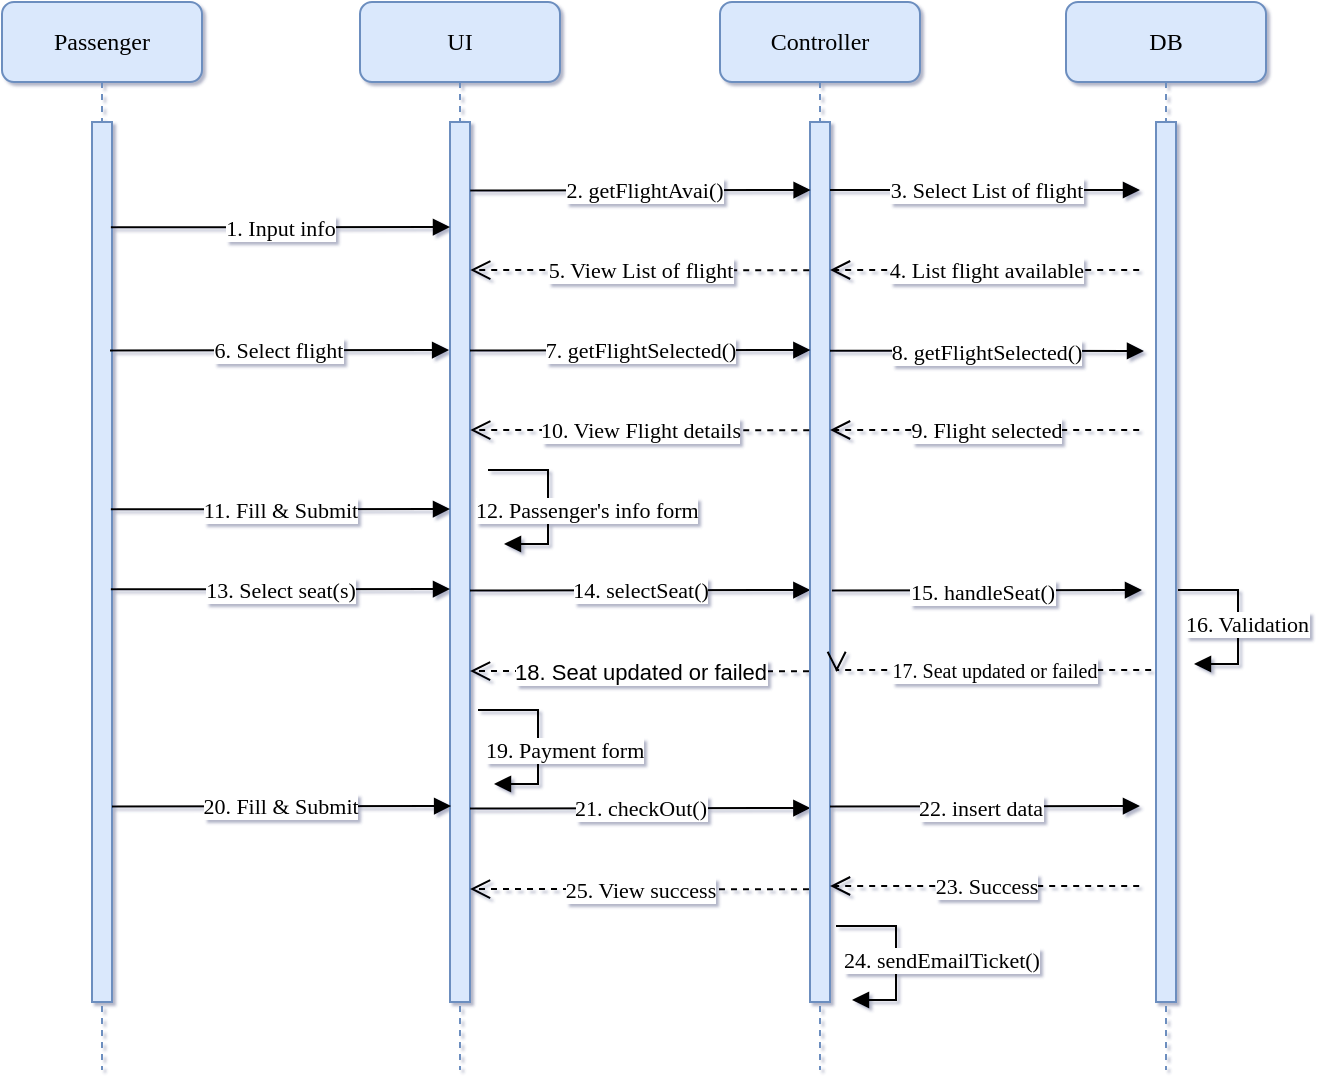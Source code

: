 <mxfile version="21.2.8" type="device">
  <diagram name="Page-1" id="VxqEKcWssq_XyiCzB9bS">
    <mxGraphModel dx="957" dy="690" grid="1" gridSize="10" guides="1" tooltips="1" connect="1" arrows="1" fold="1" page="1" pageScale="1" pageWidth="1654" pageHeight="1169" background="none" math="0" shadow="1">
      <root>
        <mxCell id="0" />
        <mxCell id="1" parent="0" />
        <mxCell id="7Op2JaMXb7pChXdJnSNb-1" value="UI" style="shape=umlLifeline;perimeter=lifelinePerimeter;whiteSpace=wrap;html=1;container=1;collapsible=0;recursiveResize=0;outlineConnect=0;rounded=1;shadow=0;comic=0;labelBackgroundColor=none;strokeWidth=1;fontFamily=Verdana;fontSize=12;align=center;fillColor=#dae8fc;strokeColor=#6c8ebf;" parent="1" vertex="1">
          <mxGeometry x="388" y="26" width="100" height="534" as="geometry" />
        </mxCell>
        <mxCell id="7Op2JaMXb7pChXdJnSNb-2" value="" style="html=1;points=[];perimeter=orthogonalPerimeter;rounded=0;shadow=0;comic=0;labelBackgroundColor=none;strokeWidth=1;fontFamily=Verdana;fontSize=12;align=center;fillColor=#dae8fc;strokeColor=#6c8ebf;" parent="7Op2JaMXb7pChXdJnSNb-1" vertex="1">
          <mxGeometry x="45" y="60" width="10" height="440" as="geometry" />
        </mxCell>
        <mxCell id="7Op2JaMXb7pChXdJnSNb-3" value="&lt;font face=&quot;Verdana&quot; style=&quot;font-size: 11px;&quot;&gt;12. Passenger&#39;s info form&lt;/font&gt;" style="html=1;align=left;spacingLeft=2;endArrow=block;rounded=0;edgeStyle=orthogonalEdgeStyle;curved=0;rounded=0;verticalAlign=middle;" parent="7Op2JaMXb7pChXdJnSNb-1" edge="1">
          <mxGeometry x="-1" y="-22" relative="1" as="geometry">
            <mxPoint x="64" y="234" as="sourcePoint" />
            <Array as="points">
              <mxPoint x="94" y="234" />
              <mxPoint x="94" y="271" />
            </Array>
            <mxPoint x="72" y="271" as="targetPoint" />
            <mxPoint x="-10" y="-2" as="offset" />
          </mxGeometry>
        </mxCell>
        <mxCell id="7Op2JaMXb7pChXdJnSNb-38" value="14. selectSeat()" style="html=1;verticalAlign=middle;endArrow=block;labelBackgroundColor=default;fontFamily=Verdana;fontSize=11;edgeStyle=elbowEdgeStyle;elbow=vertical;entryX=0.03;entryY=0.451;entryDx=0;entryDy=0;entryPerimeter=0;exitX=1.011;exitY=0.451;exitDx=0;exitDy=0;exitPerimeter=0;" parent="7Op2JaMXb7pChXdJnSNb-1" edge="1">
          <mxGeometry relative="1" as="geometry">
            <mxPoint x="55.0" y="294.22" as="sourcePoint" />
            <mxPoint x="225.19" y="294.22" as="targetPoint" />
            <Array as="points" />
          </mxGeometry>
        </mxCell>
        <mxCell id="7Op2JaMXb7pChXdJnSNb-42" value="21. checkOut()" style="html=1;verticalAlign=middle;endArrow=block;labelBackgroundColor=default;fontFamily=Verdana;fontSize=11;edgeStyle=elbowEdgeStyle;elbow=vertical;entryX=0.03;entryY=0.451;entryDx=0;entryDy=0;entryPerimeter=0;exitX=1.011;exitY=0.451;exitDx=0;exitDy=0;exitPerimeter=0;" parent="7Op2JaMXb7pChXdJnSNb-1" edge="1">
          <mxGeometry relative="1" as="geometry">
            <mxPoint x="55.0" y="403.22" as="sourcePoint" />
            <mxPoint x="225.19" y="403.22" as="targetPoint" />
            <Array as="points" />
          </mxGeometry>
        </mxCell>
        <mxCell id="7Op2JaMXb7pChXdJnSNb-46" value="&lt;font face=&quot;Verdana&quot; style=&quot;font-size: 11px;&quot;&gt;25. View success&lt;/font&gt;" style="html=1;verticalAlign=middle;endArrow=open;dashed=1;endSize=8;edgeStyle=elbowEdgeStyle;elbow=vertical;curved=0;rounded=0;exitX=-0.039;exitY=0.728;exitDx=0;exitDy=0;exitPerimeter=0;entryX=1.011;entryY=0.725;entryDx=0;entryDy=0;entryPerimeter=0;labelBackgroundColor=default;fontSize=11;" parent="7Op2JaMXb7pChXdJnSNb-1" edge="1">
          <mxGeometry x="-0.001" relative="1" as="geometry">
            <mxPoint x="224.5" y="443.66" as="sourcePoint" />
            <mxPoint x="55.0" y="443" as="targetPoint" />
            <mxPoint as="offset" />
          </mxGeometry>
        </mxCell>
        <mxCell id="vvcB78ZaGYWaYG9tcJMQ-2" value="18. Seat updated or failed" style="html=1;verticalAlign=middle;endArrow=open;dashed=1;endSize=8;edgeStyle=elbowEdgeStyle;elbow=vertical;curved=0;rounded=0;exitX=-0.039;exitY=0.728;exitDx=0;exitDy=0;exitPerimeter=0;entryX=1.011;entryY=0.725;entryDx=0;entryDy=0;entryPerimeter=0;labelBackgroundColor=default;fontSize=11;" edge="1" parent="7Op2JaMXb7pChXdJnSNb-1">
          <mxGeometry x="-0.001" relative="1" as="geometry">
            <mxPoint x="224.5" y="334.66" as="sourcePoint" />
            <mxPoint x="55.0" y="334" as="targetPoint" />
            <mxPoint as="offset" />
          </mxGeometry>
        </mxCell>
        <mxCell id="7Op2JaMXb7pChXdJnSNb-4" value="Controller" style="shape=umlLifeline;perimeter=lifelinePerimeter;whiteSpace=wrap;html=1;container=1;collapsible=0;recursiveResize=0;outlineConnect=0;rounded=1;shadow=0;comic=0;labelBackgroundColor=none;strokeWidth=1;fontFamily=Verdana;fontSize=12;align=center;fillColor=#dae8fc;strokeColor=#6c8ebf;" parent="1" vertex="1">
          <mxGeometry x="568" y="26" width="100" height="534" as="geometry" />
        </mxCell>
        <mxCell id="7Op2JaMXb7pChXdJnSNb-5" value="" style="html=1;points=[];perimeter=orthogonalPerimeter;rounded=0;shadow=0;comic=0;labelBackgroundColor=none;strokeWidth=1;fontFamily=Verdana;fontSize=12;align=center;fillColor=#dae8fc;strokeColor=#6c8ebf;" parent="7Op2JaMXb7pChXdJnSNb-4" vertex="1">
          <mxGeometry x="45" y="60" width="10" height="440" as="geometry" />
        </mxCell>
        <mxCell id="7Op2JaMXb7pChXdJnSNb-43" value="22. insert data" style="html=1;verticalAlign=middle;endArrow=block;labelBackgroundColor=default;fontFamily=Verdana;fontSize=11;edgeStyle=elbowEdgeStyle;elbow=vertical;exitX=1.011;exitY=0.451;exitDx=0;exitDy=0;exitPerimeter=0;" parent="7Op2JaMXb7pChXdJnSNb-4" edge="1">
          <mxGeometry x="-0.031" y="-1" relative="1" as="geometry">
            <mxPoint x="55.0" y="402.22" as="sourcePoint" />
            <mxPoint x="210" y="402" as="targetPoint" />
            <Array as="points" />
            <mxPoint as="offset" />
          </mxGeometry>
        </mxCell>
        <mxCell id="7Op2JaMXb7pChXdJnSNb-44" value="&lt;font face=&quot;Verdana&quot; style=&quot;font-size: 11px;&quot;&gt;23. Success&lt;/font&gt;" style="html=1;verticalAlign=middle;endArrow=open;dashed=1;endSize=8;edgeStyle=elbowEdgeStyle;elbow=vertical;curved=0;rounded=0;exitX=-0.041;exitY=0.723;exitDx=0;exitDy=0;exitPerimeter=0;labelBackgroundColor=default;fontSize=11;" parent="7Op2JaMXb7pChXdJnSNb-4" edge="1">
          <mxGeometry x="-0.004" relative="1" as="geometry">
            <mxPoint x="209.59" y="442.06" as="sourcePoint" />
            <mxPoint x="55" y="442" as="targetPoint" />
            <Array as="points">
              <mxPoint x="207" y="442" />
            </Array>
            <mxPoint as="offset" />
          </mxGeometry>
        </mxCell>
        <mxCell id="7Op2JaMXb7pChXdJnSNb-45" value="&lt;font face=&quot;Verdana&quot; style=&quot;font-size: 11px;&quot;&gt;24. sendEmailTicket()&lt;/font&gt;" style="html=1;align=left;spacingLeft=2;endArrow=block;rounded=0;edgeStyle=orthogonalEdgeStyle;curved=0;rounded=0;verticalAlign=middle;" parent="7Op2JaMXb7pChXdJnSNb-4" edge="1">
          <mxGeometry x="-1" y="-17" relative="1" as="geometry">
            <mxPoint x="58" y="462" as="sourcePoint" />
            <Array as="points">
              <mxPoint x="88" y="462" />
              <mxPoint x="88" y="499" />
            </Array>
            <mxPoint x="66" y="499" as="targetPoint" />
            <mxPoint as="offset" />
          </mxGeometry>
        </mxCell>
        <mxCell id="vvcB78ZaGYWaYG9tcJMQ-1" value="&lt;font face=&quot;Verdana&quot; style=&quot;font-size: 10px;&quot;&gt;17. Seat updated or failed&lt;/font&gt;" style="html=1;verticalAlign=middle;endArrow=open;dashed=1;endSize=8;edgeStyle=elbowEdgeStyle;elbow=vertical;curved=0;rounded=0;exitX=-0.041;exitY=0.723;exitDx=0;exitDy=0;exitPerimeter=0;labelBackgroundColor=default;fontSize=11;entryX=1.333;entryY=0.625;entryDx=0;entryDy=0;entryPerimeter=0;" edge="1" parent="7Op2JaMXb7pChXdJnSNb-4" target="7Op2JaMXb7pChXdJnSNb-5">
          <mxGeometry x="-0.009" relative="1" as="geometry">
            <mxPoint x="215.59" y="334.06" as="sourcePoint" />
            <mxPoint x="61" y="334" as="targetPoint" />
            <Array as="points">
              <mxPoint x="228" y="334" />
            </Array>
            <mxPoint as="offset" />
          </mxGeometry>
        </mxCell>
        <mxCell id="7Op2JaMXb7pChXdJnSNb-6" value="DB" style="shape=umlLifeline;perimeter=lifelinePerimeter;whiteSpace=wrap;html=1;container=1;collapsible=0;recursiveResize=0;outlineConnect=0;rounded=1;shadow=0;comic=0;labelBackgroundColor=none;strokeWidth=1;fontFamily=Verdana;fontSize=12;align=center;fillColor=#dae8fc;strokeColor=#6c8ebf;" parent="1" vertex="1">
          <mxGeometry x="741" y="26" width="100" height="534" as="geometry" />
        </mxCell>
        <mxCell id="7Op2JaMXb7pChXdJnSNb-7" value="" style="html=1;points=[];perimeter=orthogonalPerimeter;rounded=0;shadow=0;comic=0;labelBackgroundColor=none;strokeWidth=1;fontFamily=Verdana;fontSize=12;align=center;fillColor=#dae8fc;strokeColor=#6c8ebf;" parent="7Op2JaMXb7pChXdJnSNb-6" vertex="1">
          <mxGeometry x="45" y="60" width="10" height="440" as="geometry" />
        </mxCell>
        <mxCell id="vvcB78ZaGYWaYG9tcJMQ-3" value="&lt;font face=&quot;Verdana&quot; style=&quot;font-size: 11px;&quot;&gt;16. Validation&lt;/font&gt;" style="html=1;align=left;spacingLeft=2;endArrow=block;rounded=0;edgeStyle=orthogonalEdgeStyle;curved=0;rounded=0;verticalAlign=middle;" edge="1" parent="7Op2JaMXb7pChXdJnSNb-6">
          <mxGeometry x="-1" y="-17" relative="1" as="geometry">
            <mxPoint x="56" y="294" as="sourcePoint" />
            <Array as="points">
              <mxPoint x="86" y="294" />
              <mxPoint x="86" y="331" />
            </Array>
            <mxPoint x="64" y="331" as="targetPoint" />
            <mxPoint as="offset" />
          </mxGeometry>
        </mxCell>
        <mxCell id="7Op2JaMXb7pChXdJnSNb-8" value="Passenger" style="shape=umlLifeline;perimeter=lifelinePerimeter;whiteSpace=wrap;html=1;container=1;collapsible=0;recursiveResize=0;outlineConnect=0;rounded=1;shadow=0;comic=0;labelBackgroundColor=none;strokeWidth=1;fontFamily=Verdana;fontSize=12;align=center;fillColor=#dae8fc;strokeColor=#6c8ebf;" parent="1" vertex="1">
          <mxGeometry x="209" y="26" width="100" height="534" as="geometry" />
        </mxCell>
        <mxCell id="7Op2JaMXb7pChXdJnSNb-9" value="" style="html=1;points=[];perimeter=orthogonalPerimeter;rounded=0;shadow=0;comic=0;labelBackgroundColor=none;strokeWidth=1;fontFamily=Verdana;fontSize=12;align=center;fillColor=#dae8fc;strokeColor=#6c8ebf;" parent="7Op2JaMXb7pChXdJnSNb-8" vertex="1">
          <mxGeometry x="45" y="60" width="10" height="440" as="geometry" />
        </mxCell>
        <mxCell id="7Op2JaMXb7pChXdJnSNb-41" value="20. Fill &amp;amp; Submit" style="html=1;verticalAlign=middle;endArrow=block;entryX=0;entryY=0.452;labelBackgroundColor=default;fontFamily=Verdana;fontSize=11;edgeStyle=elbowEdgeStyle;elbow=vertical;entryDx=0;entryDy=0;entryPerimeter=0;exitX=0.944;exitY=0.453;exitDx=0;exitDy=0;exitPerimeter=0;" parent="7Op2JaMXb7pChXdJnSNb-8" edge="1">
          <mxGeometry x="-0.003" relative="1" as="geometry">
            <mxPoint x="55.0" y="402.22" as="sourcePoint" />
            <mxPoint x="224.56" y="402.0" as="targetPoint" />
            <Array as="points" />
            <mxPoint as="offset" />
          </mxGeometry>
        </mxCell>
        <mxCell id="7Op2JaMXb7pChXdJnSNb-10" value="3. Select List of flight" style="html=1;verticalAlign=middle;endArrow=block;labelBackgroundColor=default;fontFamily=Verdana;fontSize=11;edgeStyle=elbowEdgeStyle;elbow=vertical;" parent="1" edge="1">
          <mxGeometry relative="1" as="geometry">
            <mxPoint x="623" y="120" as="sourcePoint" />
            <Array as="points">
              <mxPoint x="700" y="120" />
              <mxPoint x="620" y="60" />
            </Array>
            <mxPoint x="778" y="120" as="targetPoint" />
          </mxGeometry>
        </mxCell>
        <mxCell id="7Op2JaMXb7pChXdJnSNb-11" value="1. Input info" style="html=1;verticalAlign=middle;endArrow=block;entryX=0;entryY=0.452;labelBackgroundColor=default;fontFamily=Verdana;fontSize=11;edgeStyle=elbowEdgeStyle;elbow=vertical;entryDx=0;entryDy=0;entryPerimeter=0;exitX=0.944;exitY=0.453;exitDx=0;exitDy=0;exitPerimeter=0;" parent="1" edge="1">
          <mxGeometry x="-0.003" relative="1" as="geometry">
            <mxPoint x="263.44" y="138.66" as="sourcePoint" />
            <mxPoint x="433" y="138.44" as="targetPoint" />
            <Array as="points" />
            <mxPoint as="offset" />
          </mxGeometry>
        </mxCell>
        <mxCell id="7Op2JaMXb7pChXdJnSNb-12" value="2. getFlightAvai()" style="verticalAlign=middle;endArrow=block;labelBackgroundColor=default;fontFamily=Verdana;fontSize=11;edgeStyle=elbowEdgeStyle;elbow=vertical;entryX=0.03;entryY=0.451;entryDx=0;entryDy=0;entryPerimeter=0;exitX=1.011;exitY=0.451;exitDx=0;exitDy=0;exitPerimeter=0;labelBorderColor=none;fontColor=default;html=1;spacingTop=0;spacingLeft=0;horizontal=1;" parent="1" edge="1">
          <mxGeometry x="0.021" relative="1" as="geometry">
            <mxPoint x="443.11" y="120.22" as="sourcePoint" />
            <mxPoint x="613.3" y="120.22" as="targetPoint" />
            <Array as="points" />
            <mxPoint as="offset" />
          </mxGeometry>
        </mxCell>
        <mxCell id="7Op2JaMXb7pChXdJnSNb-13" value="&lt;font face=&quot;Verdana&quot; style=&quot;font-size: 11px;&quot;&gt;5. View List of flight&lt;/font&gt;" style="html=1;verticalAlign=middle;endArrow=open;dashed=1;endSize=8;edgeStyle=elbowEdgeStyle;elbow=vertical;curved=0;rounded=0;exitX=-0.039;exitY=0.728;exitDx=0;exitDy=0;exitPerimeter=0;entryX=1.011;entryY=0.725;entryDx=0;entryDy=0;entryPerimeter=0;labelBackgroundColor=default;fontSize=11;" parent="1" edge="1">
          <mxGeometry x="-0.001" relative="1" as="geometry">
            <mxPoint x="612.61" y="160.16" as="sourcePoint" />
            <mxPoint x="443.11" y="159.5" as="targetPoint" />
            <mxPoint as="offset" />
          </mxGeometry>
        </mxCell>
        <mxCell id="7Op2JaMXb7pChXdJnSNb-14" value="&lt;font face=&quot;Verdana&quot; style=&quot;font-size: 11px;&quot;&gt;4. List flight available&lt;/font&gt;" style="html=1;verticalAlign=middle;endArrow=open;dashed=1;endSize=8;edgeStyle=elbowEdgeStyle;elbow=vertical;curved=0;rounded=0;exitX=-0.041;exitY=0.723;exitDx=0;exitDy=0;exitPerimeter=0;labelBackgroundColor=default;fontSize=11;" parent="1" edge="1">
          <mxGeometry x="-0.004" relative="1" as="geometry">
            <mxPoint x="777.59" y="160.06" as="sourcePoint" />
            <mxPoint x="623" y="160" as="targetPoint" />
            <Array as="points">
              <mxPoint x="775" y="160" />
            </Array>
            <mxPoint as="offset" />
          </mxGeometry>
        </mxCell>
        <mxCell id="7Op2JaMXb7pChXdJnSNb-29" value="6. Select flight" style="html=1;verticalAlign=middle;endArrow=block;entryX=0;entryY=0.452;labelBackgroundColor=default;fontFamily=Verdana;fontSize=11;edgeStyle=elbowEdgeStyle;elbow=vertical;entryDx=0;entryDy=0;entryPerimeter=0;exitX=0.944;exitY=0.453;exitDx=0;exitDy=0;exitPerimeter=0;" parent="1" edge="1">
          <mxGeometry x="-0.003" relative="1" as="geometry">
            <mxPoint x="263.0" y="200.22" as="sourcePoint" />
            <mxPoint x="432.56" y="200.0" as="targetPoint" />
            <Array as="points" />
            <mxPoint as="offset" />
          </mxGeometry>
        </mxCell>
        <mxCell id="7Op2JaMXb7pChXdJnSNb-30" value="7. getFlightSelected()" style="html=1;verticalAlign=middle;endArrow=block;labelBackgroundColor=default;fontFamily=Verdana;fontSize=11;edgeStyle=elbowEdgeStyle;elbow=vertical;entryX=0.03;entryY=0.451;entryDx=0;entryDy=0;entryPerimeter=0;exitX=1.011;exitY=0.451;exitDx=0;exitDy=0;exitPerimeter=0;" parent="1" edge="1">
          <mxGeometry relative="1" as="geometry">
            <mxPoint x="443.0" y="200.22" as="sourcePoint" />
            <mxPoint x="613.19" y="200.22" as="targetPoint" />
            <Array as="points" />
          </mxGeometry>
        </mxCell>
        <mxCell id="7Op2JaMXb7pChXdJnSNb-31" value="8. getFlightSelected()" style="html=1;verticalAlign=middle;endArrow=block;labelBackgroundColor=default;fontFamily=Verdana;fontSize=11;edgeStyle=elbowEdgeStyle;elbow=vertical;exitX=1;exitY=0.514;exitDx=0;exitDy=0;exitPerimeter=0;entryX=0.2;entryY=0.514;entryDx=0;entryDy=0;entryPerimeter=0;" parent="1" edge="1">
          <mxGeometry relative="1" as="geometry">
            <mxPoint x="623" y="200.34" as="sourcePoint" />
            <mxPoint x="780" y="200.34" as="targetPoint" />
            <Array as="points" />
          </mxGeometry>
        </mxCell>
        <mxCell id="7Op2JaMXb7pChXdJnSNb-33" value="&lt;font face=&quot;Verdana&quot; style=&quot;font-size: 11px;&quot;&gt;9. Flight selected&lt;/font&gt;" style="html=1;verticalAlign=middle;endArrow=open;dashed=1;endSize=8;edgeStyle=elbowEdgeStyle;elbow=vertical;curved=0;rounded=0;exitX=-0.041;exitY=0.723;exitDx=0;exitDy=0;exitPerimeter=0;labelBackgroundColor=default;fontSize=11;" parent="1" edge="1">
          <mxGeometry x="-0.004" relative="1" as="geometry">
            <mxPoint x="777.59" y="240.06" as="sourcePoint" />
            <mxPoint x="623" y="240" as="targetPoint" />
            <Array as="points">
              <mxPoint x="775" y="240" />
            </Array>
            <mxPoint as="offset" />
          </mxGeometry>
        </mxCell>
        <mxCell id="7Op2JaMXb7pChXdJnSNb-34" value="&lt;font face=&quot;Verdana&quot; style=&quot;font-size: 11px;&quot;&gt;10. View Flight details&lt;/font&gt;" style="html=1;verticalAlign=middle;endArrow=open;dashed=1;endSize=8;edgeStyle=elbowEdgeStyle;elbow=vertical;curved=0;rounded=0;exitX=-0.039;exitY=0.728;exitDx=0;exitDy=0;exitPerimeter=0;entryX=1.011;entryY=0.725;entryDx=0;entryDy=0;entryPerimeter=0;labelBackgroundColor=default;fontSize=11;" parent="1" edge="1">
          <mxGeometry x="-0.001" relative="1" as="geometry">
            <mxPoint x="612.61" y="240.16" as="sourcePoint" />
            <mxPoint x="443.11" y="239.5" as="targetPoint" />
            <mxPoint as="offset" />
          </mxGeometry>
        </mxCell>
        <mxCell id="7Op2JaMXb7pChXdJnSNb-35" value="11. Fill &amp;amp; Submit" style="html=1;verticalAlign=middle;endArrow=block;entryX=0;entryY=0.452;labelBackgroundColor=default;fontFamily=Verdana;fontSize=11;edgeStyle=elbowEdgeStyle;elbow=vertical;entryDx=0;entryDy=0;entryPerimeter=0;exitX=0.944;exitY=0.453;exitDx=0;exitDy=0;exitPerimeter=0;" parent="1" edge="1">
          <mxGeometry x="-0.003" relative="1" as="geometry">
            <mxPoint x="263.44" y="279.66" as="sourcePoint" />
            <mxPoint x="433" y="279.44" as="targetPoint" />
            <Array as="points" />
            <mxPoint as="offset" />
          </mxGeometry>
        </mxCell>
        <mxCell id="7Op2JaMXb7pChXdJnSNb-37" value="13. Select seat(s)" style="html=1;verticalAlign=middle;endArrow=block;entryX=0;entryY=0.452;labelBackgroundColor=default;fontFamily=Verdana;fontSize=11;edgeStyle=elbowEdgeStyle;elbow=vertical;entryDx=0;entryDy=0;entryPerimeter=0;exitX=0.944;exitY=0.453;exitDx=0;exitDy=0;exitPerimeter=0;" parent="1" edge="1">
          <mxGeometry x="-0.003" relative="1" as="geometry">
            <mxPoint x="263.44" y="319.66" as="sourcePoint" />
            <mxPoint x="433" y="319.44" as="targetPoint" />
            <Array as="points" />
            <mxPoint as="offset" />
          </mxGeometry>
        </mxCell>
        <mxCell id="7Op2JaMXb7pChXdJnSNb-39" value="15. handleSeat()" style="html=1;verticalAlign=middle;endArrow=block;labelBackgroundColor=default;fontFamily=Verdana;fontSize=11;edgeStyle=elbowEdgeStyle;elbow=vertical;exitX=1.011;exitY=0.451;exitDx=0;exitDy=0;exitPerimeter=0;" parent="1" edge="1">
          <mxGeometry x="-0.031" y="-1" relative="1" as="geometry">
            <mxPoint x="624.0" y="320.22" as="sourcePoint" />
            <mxPoint x="779" y="320" as="targetPoint" />
            <Array as="points" />
            <mxPoint as="offset" />
          </mxGeometry>
        </mxCell>
        <mxCell id="7Op2JaMXb7pChXdJnSNb-40" value="&lt;font face=&quot;Verdana&quot; style=&quot;font-size: 11px;&quot;&gt;19. Payment form&lt;/font&gt;" style="html=1;align=left;spacingLeft=2;endArrow=block;rounded=0;edgeStyle=orthogonalEdgeStyle;curved=0;rounded=0;verticalAlign=middle;" parent="1" edge="1">
          <mxGeometry x="1" y="-19" relative="1" as="geometry">
            <mxPoint x="447" y="380" as="sourcePoint" />
            <Array as="points">
              <mxPoint x="477" y="380" />
              <mxPoint x="477" y="417" />
            </Array>
            <mxPoint x="455" y="417" as="targetPoint" />
            <mxPoint x="-8" y="2" as="offset" />
          </mxGeometry>
        </mxCell>
      </root>
    </mxGraphModel>
  </diagram>
</mxfile>
